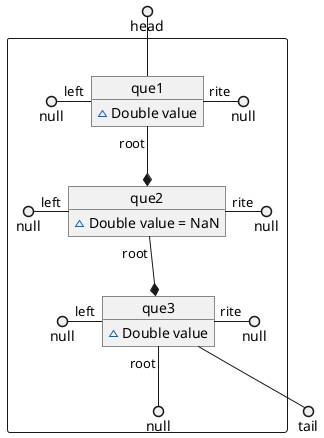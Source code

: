 @startuml

package . <<Rectangle>>{

    object que1{
        ~ Double value
    }
        null ()- "left" que1
        que1 "rite" -() null

    object que2{
        ~ Double value = NaN
    }
        null ()- "left" que2
        que2 "rite" -() null

    object que3{
        ~ Double value
    }
        null ()- "left" que3
        que3 "rite" -() null
        que3 "root" --() null

    que1 "root" --*  que2
    que2 "root" --*  que3
}

     head ()-- que1
     que3 --() tail

@enduml